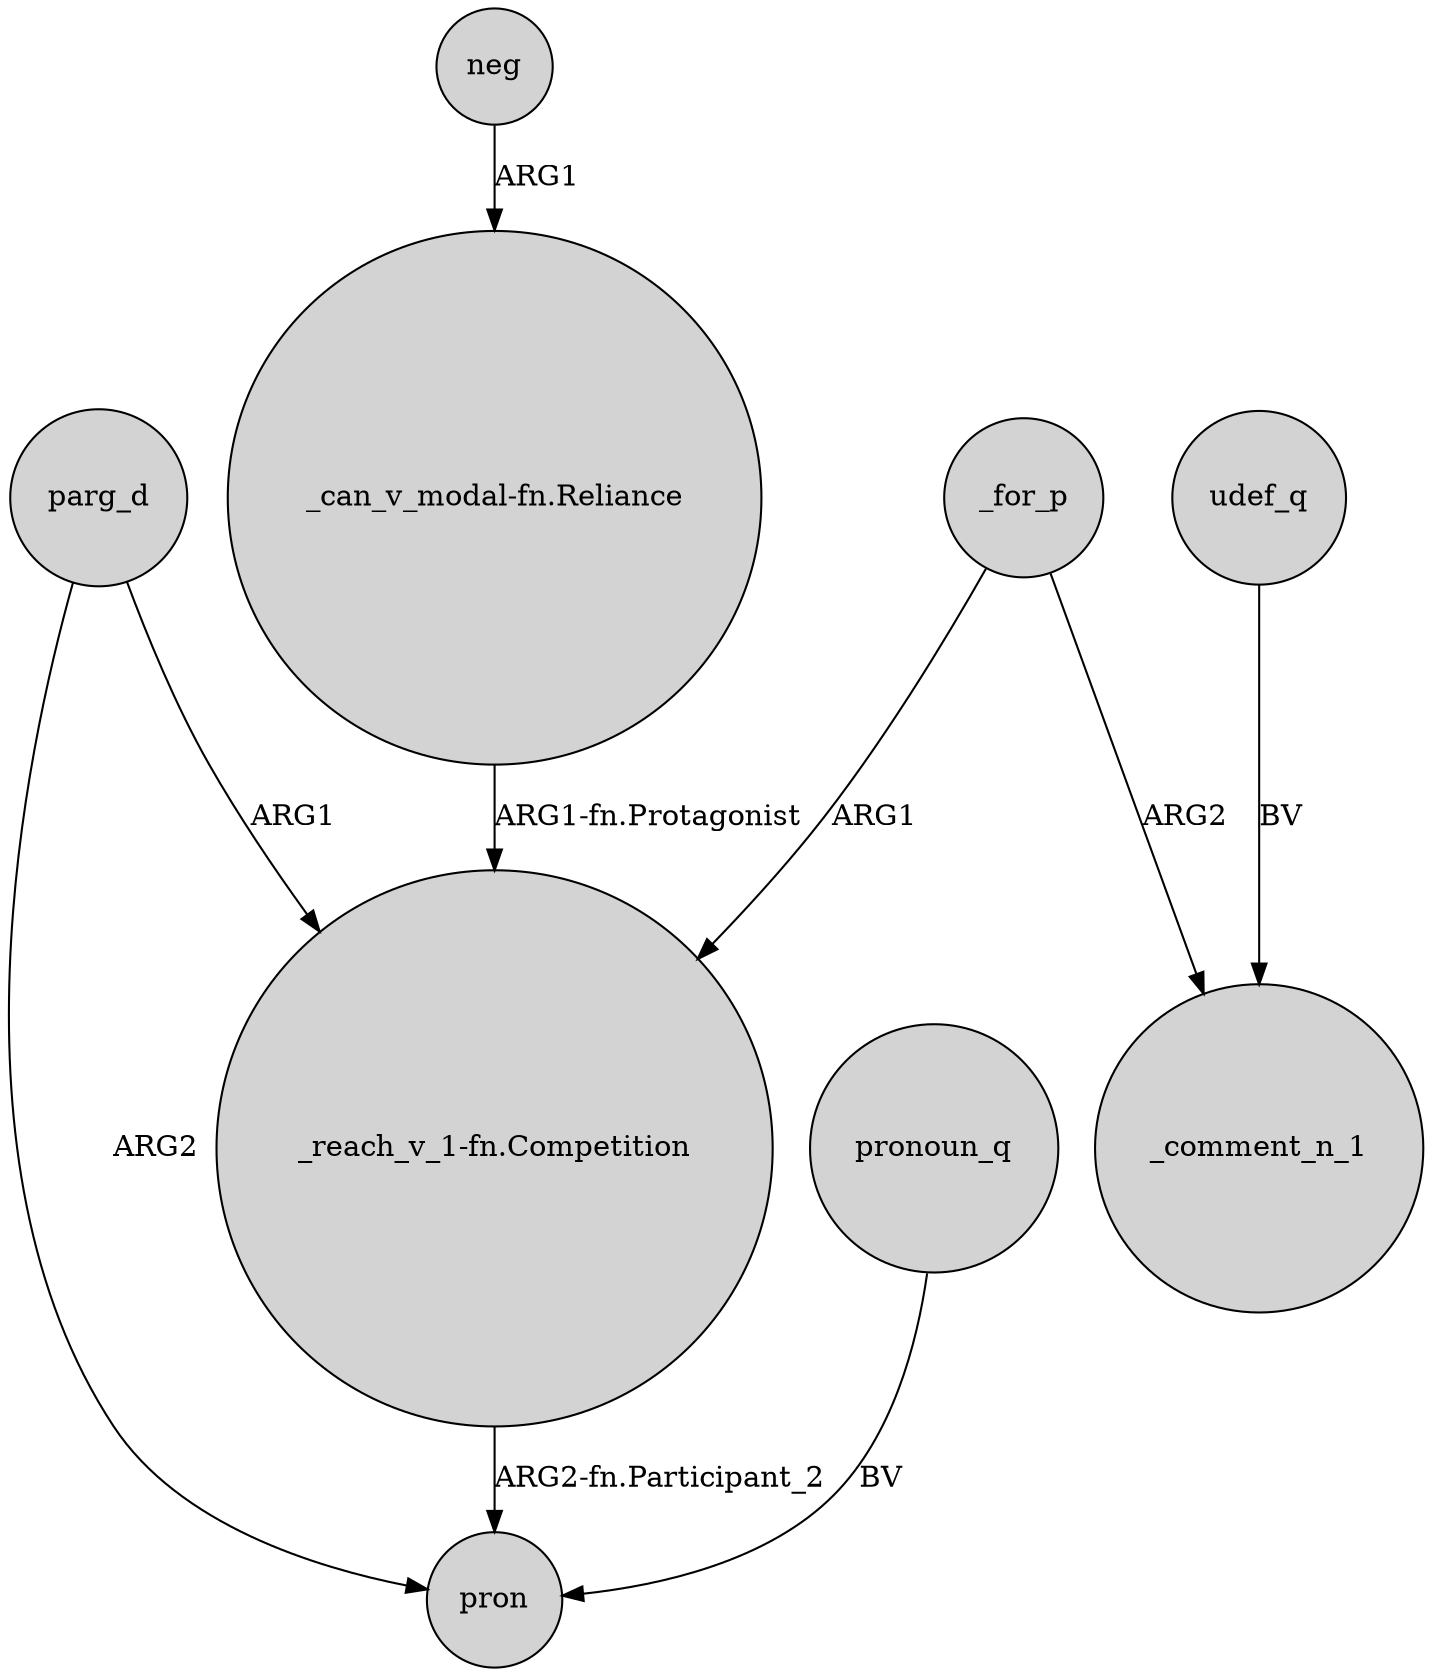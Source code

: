 digraph {
	node [shape=circle style=filled]
	neg -> "_can_v_modal-fn.Reliance" [label=ARG1]
	"_reach_v_1-fn.Competition" -> pron [label="ARG2-fn.Participant_2"]
	udef_q -> _comment_n_1 [label=BV]
	parg_d -> pron [label=ARG2]
	"_can_v_modal-fn.Reliance" -> "_reach_v_1-fn.Competition" [label="ARG1-fn.Protagonist"]
	_for_p -> "_reach_v_1-fn.Competition" [label=ARG1]
	parg_d -> "_reach_v_1-fn.Competition" [label=ARG1]
	pronoun_q -> pron [label=BV]
	_for_p -> _comment_n_1 [label=ARG2]
}
